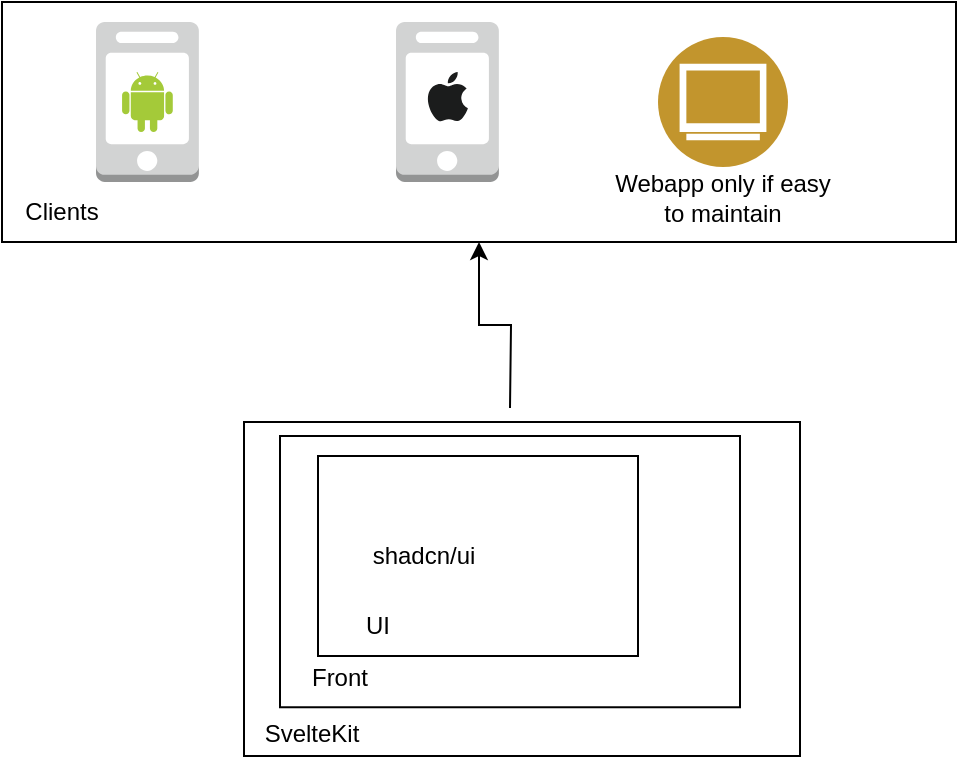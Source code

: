 <mxfile>
    <diagram name="Page-1" id="Nqb2drCKzVzunxPfEME6">
        <mxGraphModel dx="1045" dy="904" grid="1" gridSize="10" guides="1" tooltips="1" connect="1" arrows="1" fold="1" page="1" pageScale="1" pageWidth="827" pageHeight="1169" math="0" shadow="0">
            <root>
                <mxCell id="0"/>
                <mxCell id="1" parent="0"/>
                <mxCell id="7QI6rRD9KErFpqSvmCj7-32" value="" style="rounded=0;whiteSpace=wrap;html=1;" parent="1" vertex="1">
                    <mxGeometry x="296" y="350" width="278" height="167" as="geometry"/>
                </mxCell>
                <mxCell id="7QI6rRD9KErFpqSvmCj7-20" value="" style="rounded=0;whiteSpace=wrap;html=1;" parent="1" vertex="1">
                    <mxGeometry x="314" y="357" width="230" height="135.63" as="geometry"/>
                </mxCell>
                <mxCell id="7QI6rRD9KErFpqSvmCj7-24" value="" style="shape=image;verticalLabelPosition=bottom;labelBackgroundColor=default;verticalAlign=top;aspect=fixed;imageAspect=0;image=https://a.storyblok.com/f/88751/1702x2049/619c584101/svelte_logo.png;" parent="1" vertex="1">
                    <mxGeometry x="504.0" y="408" width="25.45" height="30.63" as="geometry"/>
                </mxCell>
                <mxCell id="7QI6rRD9KErFpqSvmCj7-31" value="Front" style="text;html=1;align=center;verticalAlign=middle;whiteSpace=wrap;rounded=0;" parent="1" vertex="1">
                    <mxGeometry x="314" y="462.63" width="60" height="30" as="geometry"/>
                </mxCell>
                <mxCell id="7QI6rRD9KErFpqSvmCj7-35" value="SvelteKit" style="text;html=1;align=center;verticalAlign=middle;whiteSpace=wrap;rounded=0;" parent="1" vertex="1">
                    <mxGeometry x="290" y="490.63" width="80" height="30" as="geometry"/>
                </mxCell>
                <mxCell id="7QI6rRD9KErFpqSvmCj7-22" value="" style="rounded=0;whiteSpace=wrap;html=1;" parent="1" vertex="1">
                    <mxGeometry x="333" y="367" width="160" height="100" as="geometry"/>
                </mxCell>
                <mxCell id="7QI6rRD9KErFpqSvmCj7-23" value="UI" style="text;html=1;align=center;verticalAlign=middle;whiteSpace=wrap;rounded=0;" parent="1" vertex="1">
                    <mxGeometry x="333" y="437" width="60" height="30" as="geometry"/>
                </mxCell>
                <mxCell id="7QI6rRD9KErFpqSvmCj7-25" value="shadcn/ui" style="text;html=1;align=center;verticalAlign=middle;whiteSpace=wrap;rounded=0;" parent="1" vertex="1">
                    <mxGeometry x="356.04" y="402" width="60" height="30" as="geometry"/>
                </mxCell>
                <mxCell id="7QI6rRD9KErFpqSvmCj7-26" value="" style="shape=image;verticalLabelPosition=bottom;labelBackgroundColor=default;verticalAlign=top;aspect=fixed;imageAspect=0;image=https://codekitapp.com/images/help/free-tailwind-icon@2x.png;" parent="1" vertex="1">
                    <mxGeometry x="434" y="403.63" width="43.43" height="26.75" as="geometry"/>
                </mxCell>
                <mxCell id="7QI6rRD9KErFpqSvmCj7-53" style="edgeStyle=orthogonalEdgeStyle;rounded=0;orthogonalLoop=1;jettySize=auto;html=1;exitX=0.5;exitY=0;exitDx=0;exitDy=0;entryX=0.5;entryY=1;entryDx=0;entryDy=0;" parent="1" target="7QI6rRD9KErFpqSvmCj7-51" edge="1">
                    <mxGeometry relative="1" as="geometry">
                        <mxPoint x="429" y="343" as="sourcePoint"/>
                    </mxGeometry>
                </mxCell>
                <mxCell id="7QI6rRD9KErFpqSvmCj7-54" value="" style="group" parent="1" vertex="1" connectable="0">
                    <mxGeometry x="175" y="140" width="477" height="120" as="geometry"/>
                </mxCell>
                <mxCell id="7QI6rRD9KErFpqSvmCj7-10" value="" style="outlineConnect=0;dashed=0;verticalLabelPosition=bottom;verticalAlign=top;align=center;html=1;shape=mxgraph.aws3.mobile_client;fillColor=#D2D3D3;gradientColor=none;" parent="7QI6rRD9KErFpqSvmCj7-54" vertex="1">
                    <mxGeometry x="47" y="10" width="51.43" height="80" as="geometry"/>
                </mxCell>
                <mxCell id="7QI6rRD9KErFpqSvmCj7-12" value="" style="outlineConnect=0;dashed=0;verticalLabelPosition=bottom;verticalAlign=top;align=center;html=1;shape=mxgraph.aws3.mobile_client;fillColor=#D2D3D3;gradientColor=none;" parent="7QI6rRD9KErFpqSvmCj7-54" vertex="1">
                    <mxGeometry x="197" y="10" width="51.43" height="80" as="geometry"/>
                </mxCell>
                <mxCell id="7QI6rRD9KErFpqSvmCj7-13" value="" style="dashed=0;outlineConnect=0;html=1;align=center;labelPosition=center;verticalLabelPosition=bottom;verticalAlign=top;shape=mxgraph.weblogos.android;fillColor=#A4CA39;strokeColor=none" parent="7QI6rRD9KErFpqSvmCj7-54" vertex="1">
                    <mxGeometry x="60.04" y="35" width="25.35" height="30" as="geometry"/>
                </mxCell>
                <mxCell id="7QI6rRD9KErFpqSvmCj7-14" value="" style="dashed=0;outlineConnect=0;html=1;align=center;labelPosition=center;verticalLabelPosition=bottom;verticalAlign=top;shape=mxgraph.weblogos.apple;fillColor=#1B1C1C;strokeColor=none" parent="7QI6rRD9KErFpqSvmCj7-54" vertex="1">
                    <mxGeometry x="212.48" y="35" width="20.47" height="25" as="geometry"/>
                </mxCell>
                <mxCell id="7QI6rRD9KErFpqSvmCj7-15" value="" style="image;aspect=fixed;perimeter=ellipsePerimeter;html=1;align=center;shadow=0;dashed=0;fontColor=#4277BB;labelBackgroundColor=default;fontSize=12;spacingTop=3;image=img/lib/ibm/users/browser.svg;" parent="7QI6rRD9KErFpqSvmCj7-54" vertex="1">
                    <mxGeometry x="328" y="17.5" width="65" height="65" as="geometry"/>
                </mxCell>
                <mxCell id="7QI6rRD9KErFpqSvmCj7-51" value="" style="rounded=0;whiteSpace=wrap;html=1;fillColor=none;" parent="7QI6rRD9KErFpqSvmCj7-54" vertex="1">
                    <mxGeometry width="477" height="120" as="geometry"/>
                </mxCell>
                <mxCell id="7QI6rRD9KErFpqSvmCj7-52" value="Clients" style="text;html=1;align=center;verticalAlign=middle;whiteSpace=wrap;rounded=0;" parent="7QI6rRD9KErFpqSvmCj7-54" vertex="1">
                    <mxGeometry y="90" width="60" height="30" as="geometry"/>
                </mxCell>
                <mxCell id="7QI6rRD9KErFpqSvmCj7-55" value="Webapp only if easy to maintain" style="text;html=1;align=center;verticalAlign=middle;whiteSpace=wrap;rounded=0;" parent="7QI6rRD9KErFpqSvmCj7-54" vertex="1">
                    <mxGeometry x="305" y="82.5" width="111" height="30" as="geometry"/>
                </mxCell>
            </root>
        </mxGraphModel>
    </diagram>
</mxfile>